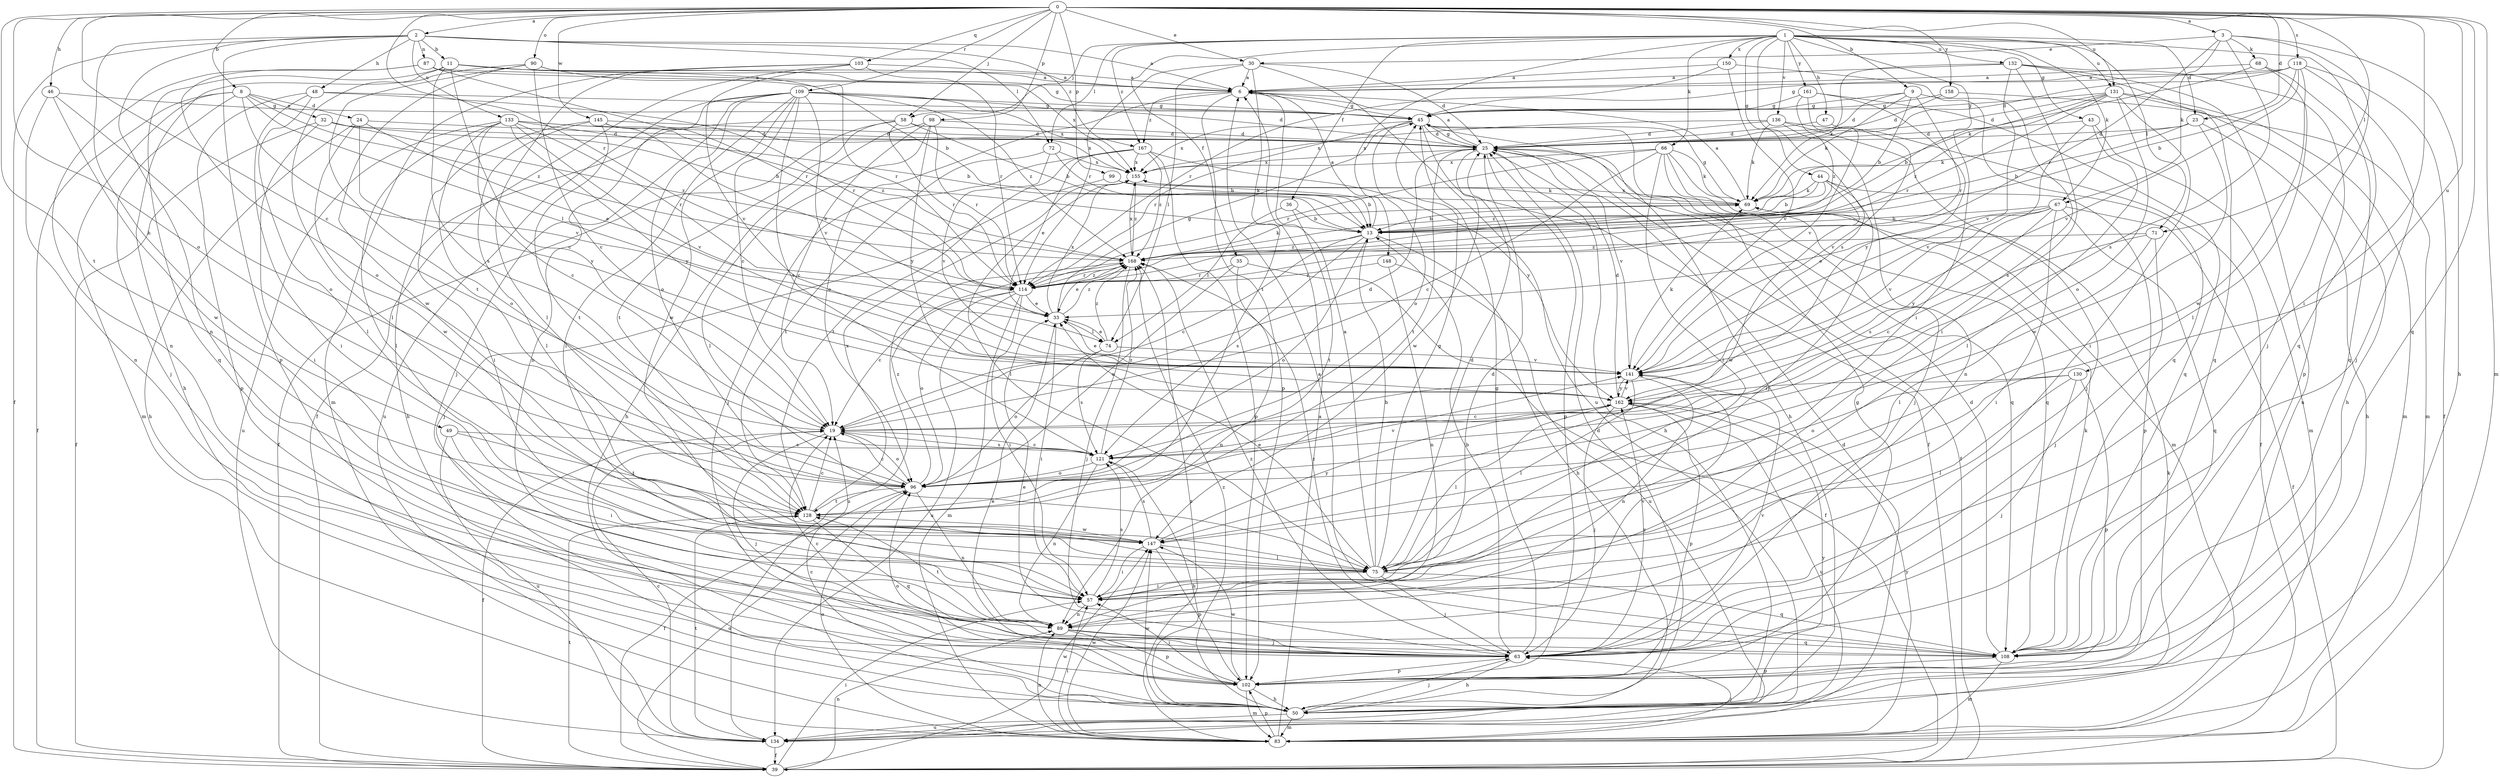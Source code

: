 strict digraph  {
0;
1;
2;
3;
6;
8;
9;
11;
13;
19;
23;
24;
25;
30;
32;
33;
35;
36;
39;
43;
44;
45;
46;
47;
48;
49;
50;
57;
58;
63;
66;
67;
68;
69;
71;
72;
74;
75;
83;
87;
89;
90;
96;
98;
99;
102;
103;
108;
109;
114;
118;
121;
128;
130;
131;
132;
133;
134;
136;
141;
145;
147;
148;
150;
155;
158;
161;
162;
167;
168;
0 -> 2  [label=a];
0 -> 3  [label=a];
0 -> 8  [label=b];
0 -> 9  [label=b];
0 -> 19  [label=c];
0 -> 23  [label=d];
0 -> 30  [label=e];
0 -> 46  [label=h];
0 -> 57  [label=i];
0 -> 58  [label=j];
0 -> 71  [label=l];
0 -> 83  [label=m];
0 -> 90  [label=o];
0 -> 96  [label=o];
0 -> 98  [label=p];
0 -> 99  [label=p];
0 -> 103  [label=q];
0 -> 108  [label=q];
0 -> 109  [label=r];
0 -> 114  [label=r];
0 -> 118  [label=s];
0 -> 128  [label=t];
0 -> 130  [label=u];
0 -> 131  [label=u];
0 -> 145  [label=w];
0 -> 158  [label=y];
1 -> 23  [label=d];
1 -> 35  [label=f];
1 -> 36  [label=f];
1 -> 43  [label=g];
1 -> 44  [label=g];
1 -> 47  [label=h];
1 -> 57  [label=i];
1 -> 58  [label=j];
1 -> 66  [label=k];
1 -> 67  [label=k];
1 -> 71  [label=l];
1 -> 72  [label=l];
1 -> 108  [label=q];
1 -> 121  [label=s];
1 -> 131  [label=u];
1 -> 132  [label=u];
1 -> 136  [label=v];
1 -> 148  [label=x];
1 -> 150  [label=x];
1 -> 161  [label=y];
1 -> 167  [label=z];
2 -> 6  [label=a];
2 -> 11  [label=b];
2 -> 39  [label=f];
2 -> 48  [label=h];
2 -> 49  [label=h];
2 -> 72  [label=l];
2 -> 87  [label=n];
2 -> 89  [label=n];
2 -> 102  [label=p];
2 -> 133  [label=u];
2 -> 167  [label=z];
3 -> 30  [label=e];
3 -> 50  [label=h];
3 -> 63  [label=j];
3 -> 67  [label=k];
3 -> 68  [label=k];
3 -> 114  [label=r];
3 -> 121  [label=s];
6 -> 45  [label=g];
6 -> 96  [label=o];
6 -> 102  [label=p];
6 -> 167  [label=z];
8 -> 24  [label=d];
8 -> 32  [label=e];
8 -> 39  [label=f];
8 -> 63  [label=j];
8 -> 74  [label=l];
8 -> 83  [label=m];
8 -> 141  [label=v];
8 -> 168  [label=z];
9 -> 13  [label=b];
9 -> 25  [label=d];
9 -> 45  [label=g];
9 -> 69  [label=k];
9 -> 114  [label=r];
9 -> 121  [label=s];
11 -> 6  [label=a];
11 -> 13  [label=b];
11 -> 19  [label=c];
11 -> 45  [label=g];
11 -> 50  [label=h];
11 -> 108  [label=q];
11 -> 121  [label=s];
13 -> 6  [label=a];
13 -> 19  [label=c];
13 -> 50  [label=h];
13 -> 96  [label=o];
13 -> 121  [label=s];
13 -> 168  [label=z];
19 -> 25  [label=d];
19 -> 39  [label=f];
19 -> 63  [label=j];
19 -> 96  [label=o];
19 -> 121  [label=s];
23 -> 13  [label=b];
23 -> 25  [label=d];
23 -> 50  [label=h];
23 -> 69  [label=k];
23 -> 147  [label=w];
24 -> 25  [label=d];
24 -> 33  [label=e];
24 -> 50  [label=h];
24 -> 147  [label=w];
24 -> 162  [label=y];
25 -> 6  [label=a];
25 -> 39  [label=f];
25 -> 45  [label=g];
25 -> 50  [label=h];
25 -> 102  [label=p];
25 -> 108  [label=q];
25 -> 128  [label=t];
25 -> 141  [label=v];
25 -> 147  [label=w];
25 -> 155  [label=x];
30 -> 6  [label=a];
30 -> 25  [label=d];
30 -> 74  [label=l];
30 -> 114  [label=r];
30 -> 128  [label=t];
30 -> 134  [label=u];
32 -> 13  [label=b];
32 -> 25  [label=d];
32 -> 39  [label=f];
32 -> 57  [label=i];
32 -> 168  [label=z];
33 -> 45  [label=g];
33 -> 57  [label=i];
33 -> 74  [label=l];
33 -> 155  [label=x];
33 -> 168  [label=z];
35 -> 39  [label=f];
35 -> 89  [label=n];
35 -> 96  [label=o];
35 -> 114  [label=r];
36 -> 13  [label=b];
36 -> 74  [label=l];
36 -> 128  [label=t];
39 -> 57  [label=i];
39 -> 89  [label=n];
39 -> 96  [label=o];
39 -> 128  [label=t];
39 -> 147  [label=w];
43 -> 25  [label=d];
43 -> 75  [label=l];
43 -> 83  [label=m];
43 -> 141  [label=v];
44 -> 13  [label=b];
44 -> 57  [label=i];
44 -> 69  [label=k];
44 -> 102  [label=p];
44 -> 147  [label=w];
44 -> 168  [label=z];
45 -> 25  [label=d];
45 -> 39  [label=f];
45 -> 50  [label=h];
45 -> 96  [label=o];
45 -> 114  [label=r];
45 -> 155  [label=x];
46 -> 45  [label=g];
46 -> 89  [label=n];
46 -> 96  [label=o];
46 -> 147  [label=w];
47 -> 25  [label=d];
47 -> 141  [label=v];
48 -> 45  [label=g];
48 -> 57  [label=i];
48 -> 75  [label=l];
48 -> 102  [label=p];
48 -> 114  [label=r];
49 -> 57  [label=i];
49 -> 121  [label=s];
49 -> 128  [label=t];
49 -> 134  [label=u];
50 -> 19  [label=c];
50 -> 25  [label=d];
50 -> 63  [label=j];
50 -> 83  [label=m];
50 -> 134  [label=u];
50 -> 147  [label=w];
50 -> 162  [label=y];
50 -> 168  [label=z];
57 -> 25  [label=d];
57 -> 89  [label=n];
57 -> 121  [label=s];
58 -> 13  [label=b];
58 -> 25  [label=d];
58 -> 39  [label=f];
58 -> 50  [label=h];
58 -> 114  [label=r];
58 -> 128  [label=t];
63 -> 13  [label=b];
63 -> 19  [label=c];
63 -> 33  [label=e];
63 -> 45  [label=g];
63 -> 50  [label=h];
63 -> 102  [label=p];
63 -> 141  [label=v];
63 -> 162  [label=y];
63 -> 168  [label=z];
66 -> 19  [label=c];
66 -> 63  [label=j];
66 -> 69  [label=k];
66 -> 75  [label=l];
66 -> 83  [label=m];
66 -> 108  [label=q];
66 -> 114  [label=r];
66 -> 155  [label=x];
67 -> 13  [label=b];
67 -> 33  [label=e];
67 -> 39  [label=f];
67 -> 57  [label=i];
67 -> 108  [label=q];
67 -> 121  [label=s];
67 -> 141  [label=v];
67 -> 162  [label=y];
68 -> 6  [label=a];
68 -> 69  [label=k];
68 -> 75  [label=l];
68 -> 108  [label=q];
69 -> 6  [label=a];
69 -> 13  [label=b];
69 -> 45  [label=g];
69 -> 155  [label=x];
71 -> 19  [label=c];
71 -> 63  [label=j];
71 -> 75  [label=l];
71 -> 168  [label=z];
72 -> 13  [label=b];
72 -> 128  [label=t];
72 -> 141  [label=v];
72 -> 155  [label=x];
74 -> 33  [label=e];
74 -> 96  [label=o];
74 -> 121  [label=s];
74 -> 141  [label=v];
74 -> 168  [label=z];
75 -> 6  [label=a];
75 -> 13  [label=b];
75 -> 25  [label=d];
75 -> 33  [label=e];
75 -> 45  [label=g];
75 -> 57  [label=i];
75 -> 63  [label=j];
75 -> 108  [label=q];
83 -> 6  [label=a];
83 -> 25  [label=d];
83 -> 57  [label=i];
83 -> 63  [label=j];
83 -> 89  [label=n];
83 -> 96  [label=o];
83 -> 102  [label=p];
83 -> 147  [label=w];
83 -> 162  [label=y];
83 -> 168  [label=z];
87 -> 6  [label=a];
87 -> 89  [label=n];
87 -> 96  [label=o];
87 -> 114  [label=r];
87 -> 155  [label=x];
89 -> 63  [label=j];
89 -> 102  [label=p];
89 -> 108  [label=q];
89 -> 128  [label=t];
89 -> 141  [label=v];
90 -> 6  [label=a];
90 -> 19  [label=c];
90 -> 75  [label=l];
90 -> 114  [label=r];
90 -> 128  [label=t];
90 -> 147  [label=w];
96 -> 19  [label=c];
96 -> 39  [label=f];
96 -> 89  [label=n];
96 -> 128  [label=t];
96 -> 141  [label=v];
96 -> 168  [label=z];
98 -> 19  [label=c];
98 -> 25  [label=d];
98 -> 50  [label=h];
98 -> 75  [label=l];
98 -> 114  [label=r];
98 -> 162  [label=y];
99 -> 13  [label=b];
99 -> 63  [label=j];
99 -> 69  [label=k];
102 -> 33  [label=e];
102 -> 45  [label=g];
102 -> 50  [label=h];
102 -> 57  [label=i];
102 -> 83  [label=m];
102 -> 96  [label=o];
102 -> 147  [label=w];
103 -> 6  [label=a];
103 -> 39  [label=f];
103 -> 75  [label=l];
103 -> 83  [label=m];
103 -> 114  [label=r];
103 -> 141  [label=v];
108 -> 6  [label=a];
108 -> 25  [label=d];
108 -> 69  [label=k];
108 -> 83  [label=m];
108 -> 102  [label=p];
108 -> 168  [label=z];
109 -> 19  [label=c];
109 -> 25  [label=d];
109 -> 45  [label=g];
109 -> 57  [label=i];
109 -> 63  [label=j];
109 -> 89  [label=n];
109 -> 96  [label=o];
109 -> 121  [label=s];
109 -> 134  [label=u];
109 -> 141  [label=v];
109 -> 147  [label=w];
109 -> 155  [label=x];
109 -> 168  [label=z];
114 -> 19  [label=c];
114 -> 33  [label=e];
114 -> 57  [label=i];
114 -> 83  [label=m];
114 -> 96  [label=o];
114 -> 134  [label=u];
114 -> 168  [label=z];
118 -> 6  [label=a];
118 -> 13  [label=b];
118 -> 25  [label=d];
118 -> 39  [label=f];
118 -> 45  [label=g];
118 -> 63  [label=j];
118 -> 141  [label=v];
118 -> 147  [label=w];
121 -> 19  [label=c];
121 -> 50  [label=h];
121 -> 89  [label=n];
121 -> 96  [label=o];
121 -> 168  [label=z];
128 -> 19  [label=c];
128 -> 108  [label=q];
128 -> 147  [label=w];
128 -> 155  [label=x];
130 -> 63  [label=j];
130 -> 75  [label=l];
130 -> 96  [label=o];
130 -> 102  [label=p];
130 -> 162  [label=y];
131 -> 13  [label=b];
131 -> 25  [label=d];
131 -> 45  [label=g];
131 -> 50  [label=h];
131 -> 57  [label=i];
131 -> 83  [label=m];
131 -> 96  [label=o];
131 -> 114  [label=r];
131 -> 168  [label=z];
132 -> 6  [label=a];
132 -> 57  [label=i];
132 -> 69  [label=k];
132 -> 102  [label=p];
132 -> 108  [label=q];
132 -> 134  [label=u];
132 -> 141  [label=v];
133 -> 13  [label=b];
133 -> 19  [label=c];
133 -> 25  [label=d];
133 -> 75  [label=l];
133 -> 96  [label=o];
133 -> 114  [label=r];
133 -> 134  [label=u];
133 -> 141  [label=v];
133 -> 155  [label=x];
133 -> 162  [label=y];
134 -> 19  [label=c];
134 -> 39  [label=f];
134 -> 69  [label=k];
134 -> 128  [label=t];
136 -> 25  [label=d];
136 -> 39  [label=f];
136 -> 63  [label=j];
136 -> 69  [label=k];
136 -> 89  [label=n];
136 -> 155  [label=x];
141 -> 33  [label=e];
141 -> 69  [label=k];
141 -> 75  [label=l];
141 -> 89  [label=n];
141 -> 162  [label=y];
145 -> 25  [label=d];
145 -> 33  [label=e];
145 -> 57  [label=i];
145 -> 75  [label=l];
145 -> 128  [label=t];
145 -> 168  [label=z];
147 -> 57  [label=i];
147 -> 75  [label=l];
147 -> 102  [label=p];
147 -> 121  [label=s];
147 -> 162  [label=y];
148 -> 89  [label=n];
148 -> 114  [label=r];
148 -> 134  [label=u];
150 -> 6  [label=a];
150 -> 108  [label=q];
150 -> 114  [label=r];
150 -> 141  [label=v];
155 -> 69  [label=k];
155 -> 75  [label=l];
155 -> 168  [label=z];
158 -> 25  [label=d];
158 -> 45  [label=g];
158 -> 83  [label=m];
161 -> 45  [label=g];
161 -> 108  [label=q];
161 -> 141  [label=v];
161 -> 162  [label=y];
161 -> 168  [label=z];
162 -> 19  [label=c];
162 -> 25  [label=d];
162 -> 63  [label=j];
162 -> 75  [label=l];
162 -> 102  [label=p];
162 -> 134  [label=u];
162 -> 141  [label=v];
167 -> 33  [label=e];
167 -> 63  [label=j];
167 -> 102  [label=p];
167 -> 128  [label=t];
167 -> 155  [label=x];
167 -> 162  [label=y];
167 -> 168  [label=z];
168 -> 33  [label=e];
168 -> 63  [label=j];
168 -> 69  [label=k];
168 -> 114  [label=r];
168 -> 134  [label=u];
168 -> 155  [label=x];
}
